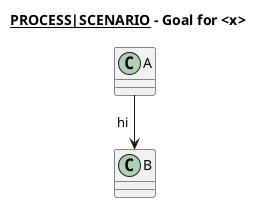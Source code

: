 @startuml
!define LIGHTGREEN

title "__PROCESS|SCENARIO__ - Goal for <x>"
left to right direction
allow_mixing

A -> B : hi

@enduml
